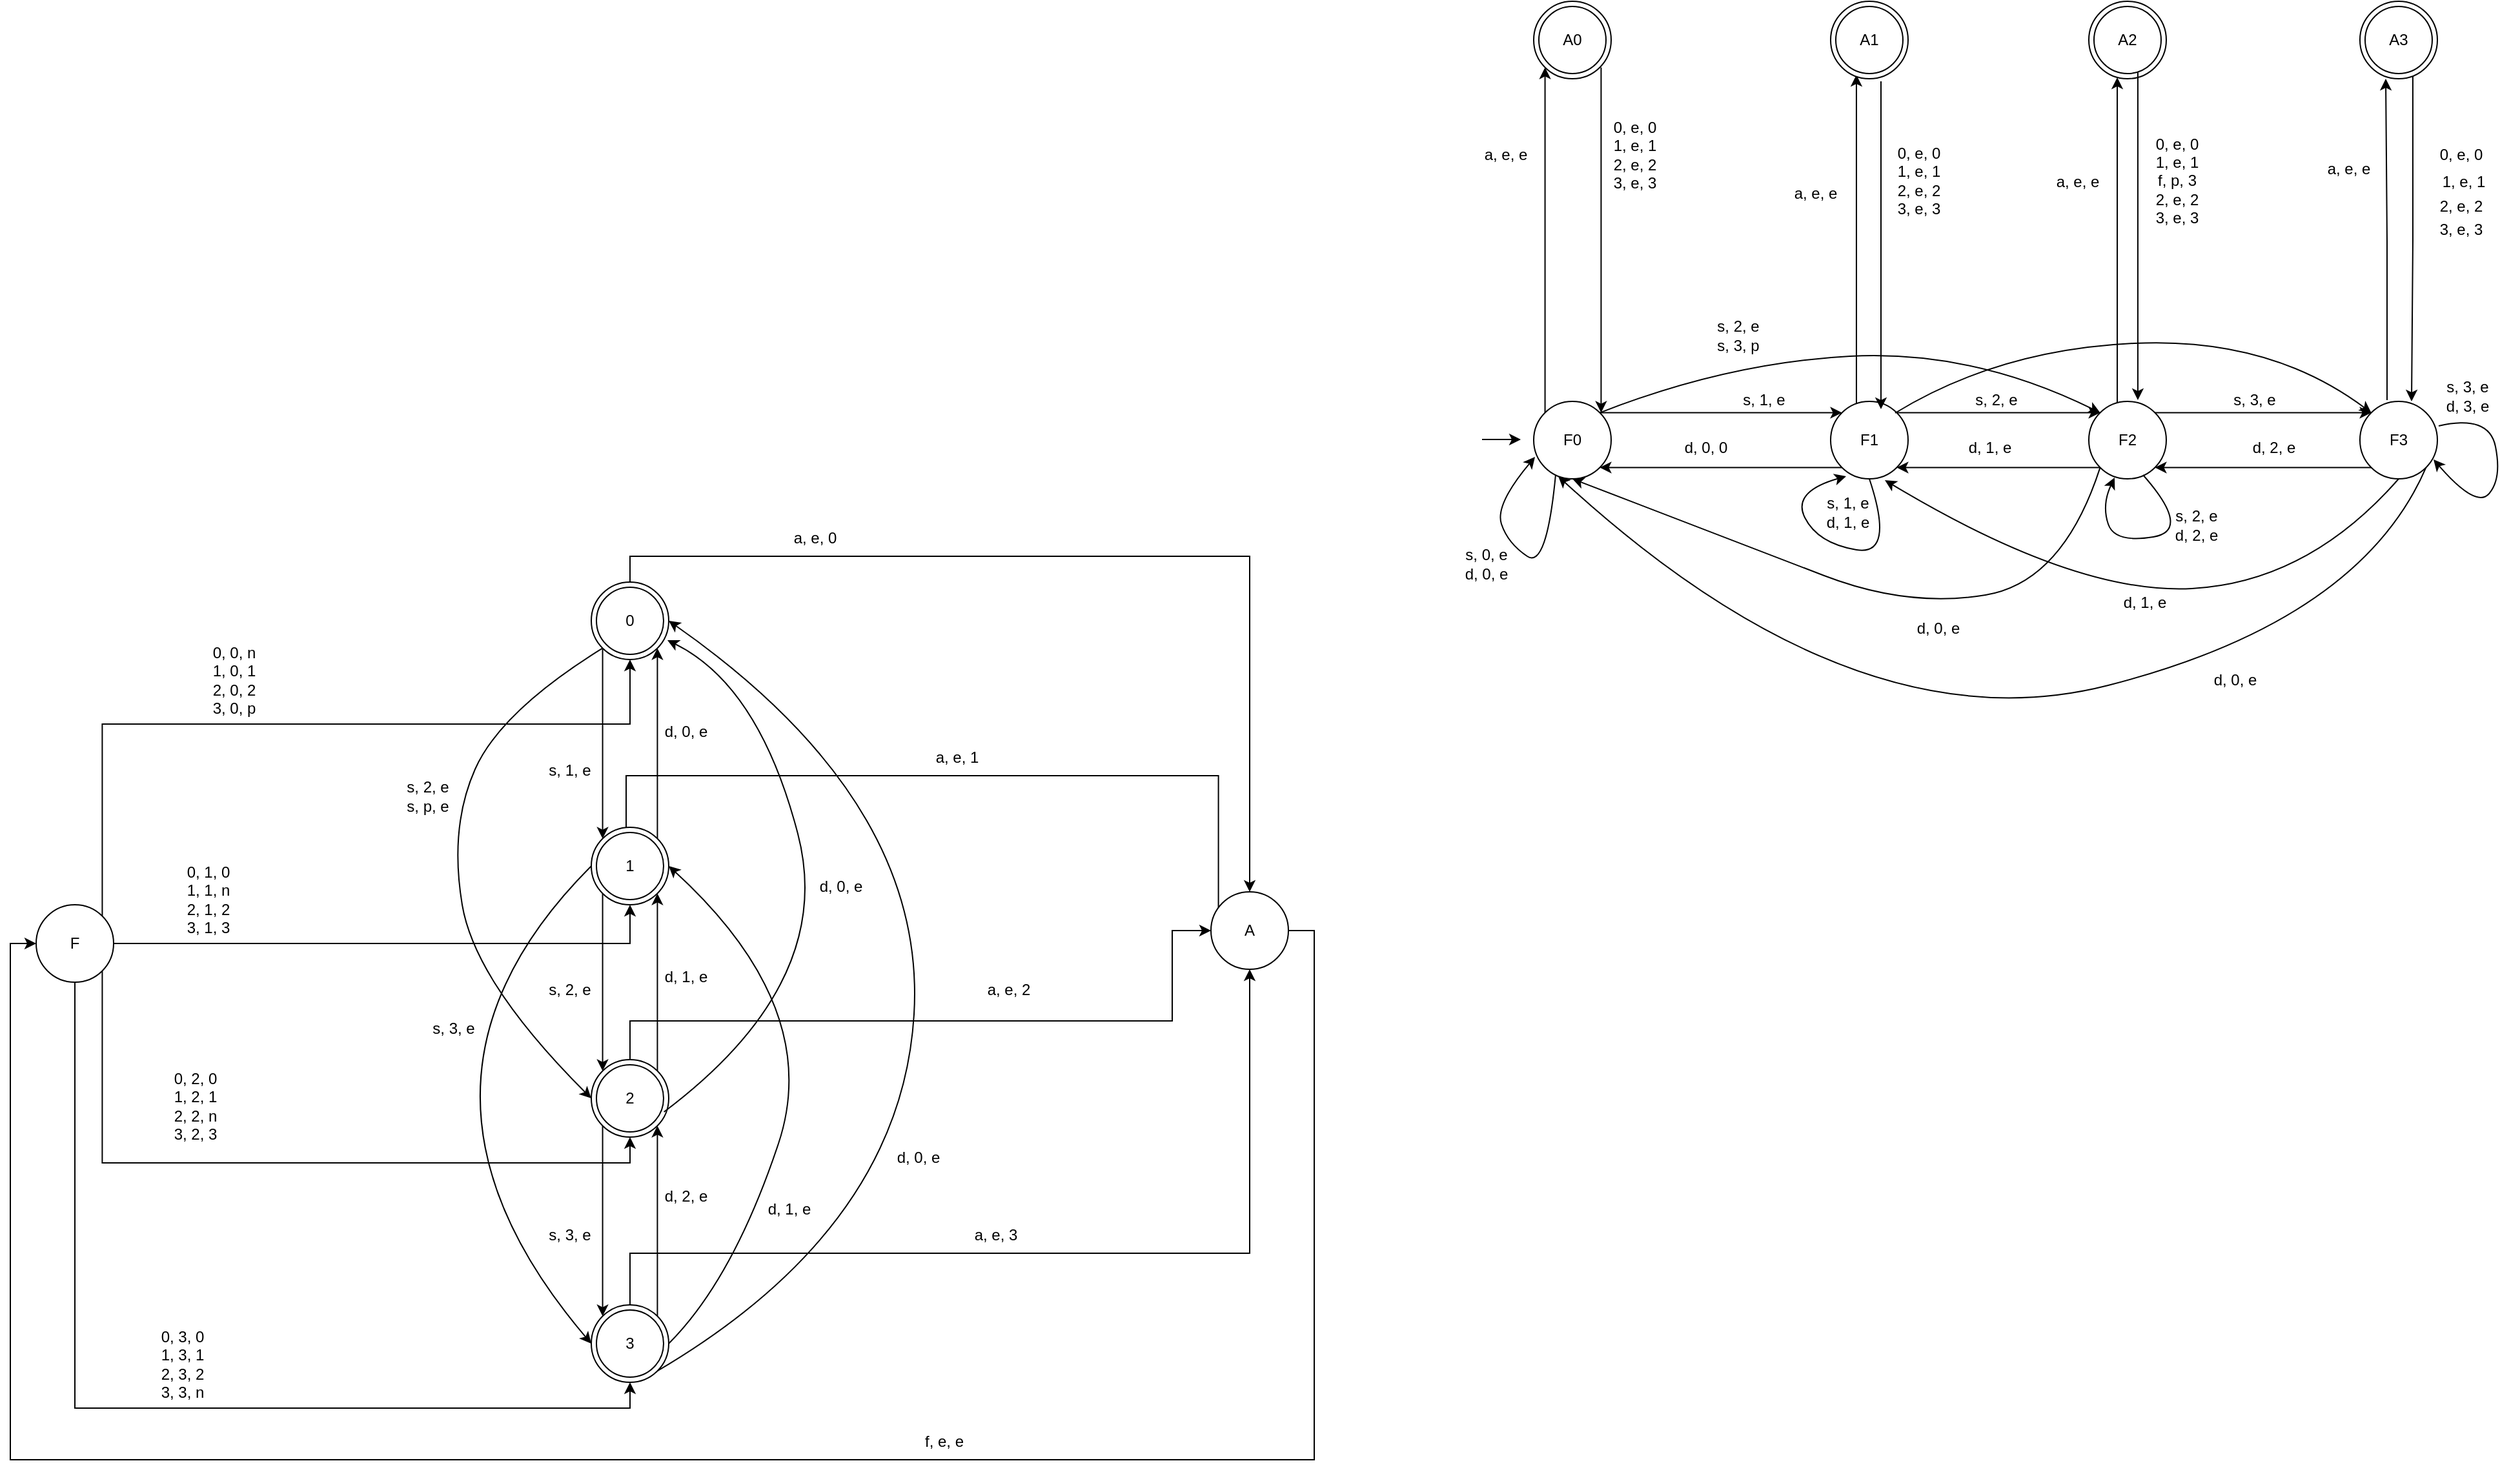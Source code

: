 <mxfile version="26.2.14">
  <diagram name="Página-1" id="vQgWZf7FvtR_4U-VKZTJ">
    <mxGraphModel dx="3319" dy="794" grid="1" gridSize="10" guides="1" tooltips="1" connect="1" arrows="1" fold="1" page="1" pageScale="1" pageWidth="827" pageHeight="1169" math="0" shadow="0">
      <root>
        <mxCell id="0" />
        <mxCell id="1" parent="0" />
        <mxCell id="oZB_IGU-Cqb-h6OOu6P0-3" value="" style="endArrow=classic;html=1;rounded=0;" parent="1" edge="1">
          <mxGeometry width="50" height="50" relative="1" as="geometry">
            <mxPoint x="20" y="399.5" as="sourcePoint" />
            <mxPoint x="50" y="399.5" as="targetPoint" />
          </mxGeometry>
        </mxCell>
        <mxCell id="oZB_IGU-Cqb-h6OOu6P0-27" style="edgeStyle=orthogonalEdgeStyle;rounded=0;orthogonalLoop=1;jettySize=auto;html=1;fontFamily=Helvetica;fontSize=12;fontColor=default;exitX=0;exitY=0;exitDx=0;exitDy=0;entryX=0;entryY=1;entryDx=0;entryDy=0;" parent="1" source="oZB_IGU-Cqb-h6OOu6P0-13" target="oZB_IGU-Cqb-h6OOu6P0-19" edge="1">
          <mxGeometry relative="1" as="geometry">
            <mxPoint x="40" y="300" as="sourcePoint" />
          </mxGeometry>
        </mxCell>
        <mxCell id="oZB_IGU-Cqb-h6OOu6P0-39" style="edgeStyle=orthogonalEdgeStyle;rounded=0;orthogonalLoop=1;jettySize=auto;html=1;fontFamily=Helvetica;fontSize=12;fontColor=default;exitX=1;exitY=0;exitDx=0;exitDy=0;entryX=0;entryY=0;entryDx=0;entryDy=0;" parent="1" source="oZB_IGU-Cqb-h6OOu6P0-13" target="oZB_IGU-Cqb-h6OOu6P0-14" edge="1">
          <mxGeometry relative="1" as="geometry">
            <mxPoint x="290" y="380" as="targetPoint" />
          </mxGeometry>
        </mxCell>
        <mxCell id="oZB_IGU-Cqb-h6OOu6P0-13" value="F0" style="ellipse;whiteSpace=wrap;html=1;aspect=fixed;" parent="1" vertex="1">
          <mxGeometry x="60" y="370" width="60" height="60" as="geometry" />
        </mxCell>
        <mxCell id="oZB_IGU-Cqb-h6OOu6P0-28" style="edgeStyle=orthogonalEdgeStyle;rounded=0;orthogonalLoop=1;jettySize=auto;html=1;fontFamily=Helvetica;fontSize=12;fontColor=default;exitX=0.333;exitY=0.083;exitDx=0;exitDy=0;entryX=0.333;entryY=0.95;entryDx=0;entryDy=0;exitPerimeter=0;entryPerimeter=0;" parent="1" source="oZB_IGU-Cqb-h6OOu6P0-14" target="oZB_IGU-Cqb-h6OOu6P0-23" edge="1">
          <mxGeometry relative="1" as="geometry" />
        </mxCell>
        <mxCell id="oZB_IGU-Cqb-h6OOu6P0-48" style="edgeStyle=orthogonalEdgeStyle;rounded=0;orthogonalLoop=1;jettySize=auto;html=1;entryX=1;entryY=1;entryDx=0;entryDy=0;fontFamily=Helvetica;fontSize=12;fontColor=default;exitX=0;exitY=1;exitDx=0;exitDy=0;" parent="1" source="oZB_IGU-Cqb-h6OOu6P0-14" target="oZB_IGU-Cqb-h6OOu6P0-13" edge="1">
          <mxGeometry relative="1" as="geometry" />
        </mxCell>
        <mxCell id="oZB_IGU-Cqb-h6OOu6P0-49" style="edgeStyle=orthogonalEdgeStyle;rounded=0;orthogonalLoop=1;jettySize=auto;html=1;entryX=0;entryY=0;entryDx=0;entryDy=0;fontFamily=Helvetica;fontSize=12;fontColor=default;exitX=1;exitY=0;exitDx=0;exitDy=0;" parent="1" source="oZB_IGU-Cqb-h6OOu6P0-14" target="oZB_IGU-Cqb-h6OOu6P0-16" edge="1">
          <mxGeometry relative="1" as="geometry" />
        </mxCell>
        <mxCell id="oZB_IGU-Cqb-h6OOu6P0-14" value="&lt;span style=&quot;background-color: transparent; color: light-dark(rgb(0, 0, 0), rgb(255, 255, 255));&quot;&gt;F1&lt;/span&gt;" style="ellipse;whiteSpace=wrap;html=1;aspect=fixed;" parent="1" vertex="1">
          <mxGeometry x="290" y="370" width="60" height="60" as="geometry" />
        </mxCell>
        <mxCell id="oZB_IGU-Cqb-h6OOu6P0-29" style="edgeStyle=orthogonalEdgeStyle;rounded=0;orthogonalLoop=1;jettySize=auto;html=1;fontFamily=Helvetica;fontSize=12;fontColor=default;exitX=0.367;exitY=0.05;exitDx=0;exitDy=0;entryX=0.367;entryY=0.983;entryDx=0;entryDy=0;exitPerimeter=0;entryPerimeter=0;" parent="1" source="oZB_IGU-Cqb-h6OOu6P0-16" target="oZB_IGU-Cqb-h6OOu6P0-24" edge="1">
          <mxGeometry relative="1" as="geometry" />
        </mxCell>
        <mxCell id="oZB_IGU-Cqb-h6OOu6P0-50" style="edgeStyle=orthogonalEdgeStyle;rounded=0;orthogonalLoop=1;jettySize=auto;html=1;entryX=1;entryY=1;entryDx=0;entryDy=0;fontFamily=Helvetica;fontSize=12;fontColor=default;exitX=0;exitY=1;exitDx=0;exitDy=0;" parent="1" source="oZB_IGU-Cqb-h6OOu6P0-16" target="oZB_IGU-Cqb-h6OOu6P0-14" edge="1">
          <mxGeometry relative="1" as="geometry" />
        </mxCell>
        <mxCell id="oZB_IGU-Cqb-h6OOu6P0-51" style="edgeStyle=orthogonalEdgeStyle;rounded=0;orthogonalLoop=1;jettySize=auto;html=1;entryX=0;entryY=0;entryDx=0;entryDy=0;fontFamily=Helvetica;fontSize=12;fontColor=default;exitX=1;exitY=0;exitDx=0;exitDy=0;" parent="1" source="oZB_IGU-Cqb-h6OOu6P0-16" target="oZB_IGU-Cqb-h6OOu6P0-17" edge="1">
          <mxGeometry relative="1" as="geometry" />
        </mxCell>
        <mxCell id="oZB_IGU-Cqb-h6OOu6P0-16" value="F2" style="ellipse;whiteSpace=wrap;html=1;aspect=fixed;" parent="1" vertex="1">
          <mxGeometry x="490" y="370" width="60" height="60" as="geometry" />
        </mxCell>
        <mxCell id="oZB_IGU-Cqb-h6OOu6P0-30" style="edgeStyle=orthogonalEdgeStyle;rounded=0;orthogonalLoop=1;jettySize=auto;html=1;fontFamily=Helvetica;fontSize=12;fontColor=default;exitX=0.35;exitY=-0.017;exitDx=0;exitDy=0;exitPerimeter=0;" parent="1" source="oZB_IGU-Cqb-h6OOu6P0-17" edge="1">
          <mxGeometry relative="1" as="geometry">
            <mxPoint x="720" y="120" as="targetPoint" />
          </mxGeometry>
        </mxCell>
        <mxCell id="oZB_IGU-Cqb-h6OOu6P0-52" style="edgeStyle=orthogonalEdgeStyle;rounded=0;orthogonalLoop=1;jettySize=auto;html=1;entryX=1;entryY=1;entryDx=0;entryDy=0;fontFamily=Helvetica;fontSize=12;fontColor=default;exitX=0;exitY=1;exitDx=0;exitDy=0;" parent="1" source="oZB_IGU-Cqb-h6OOu6P0-17" target="oZB_IGU-Cqb-h6OOu6P0-16" edge="1">
          <mxGeometry relative="1" as="geometry" />
        </mxCell>
        <mxCell id="oZB_IGU-Cqb-h6OOu6P0-17" value="F3" style="ellipse;whiteSpace=wrap;html=1;aspect=fixed;" parent="1" vertex="1">
          <mxGeometry x="700" y="370" width="60" height="60" as="geometry" />
        </mxCell>
        <mxCell id="oZB_IGU-Cqb-h6OOu6P0-35" style="edgeStyle=orthogonalEdgeStyle;rounded=0;orthogonalLoop=1;jettySize=auto;html=1;entryX=1;entryY=0;entryDx=0;entryDy=0;fontFamily=Helvetica;fontSize=12;fontColor=default;exitX=1;exitY=1;exitDx=0;exitDy=0;" parent="1" edge="1">
          <mxGeometry relative="1" as="geometry">
            <mxPoint x="112.213" y="111.213" as="sourcePoint" />
            <mxPoint x="112.213" y="378.787" as="targetPoint" />
          </mxGeometry>
        </mxCell>
        <mxCell id="oZB_IGU-Cqb-h6OOu6P0-19" value="A0" style="ellipse;shape=doubleEllipse;whiteSpace=wrap;html=1;aspect=fixed;strokeColor=default;align=center;verticalAlign=middle;fontFamily=Helvetica;fontSize=12;fontColor=default;fillColor=default;" parent="1" vertex="1">
          <mxGeometry x="60" y="60" width="60" height="60" as="geometry" />
        </mxCell>
        <mxCell id="oZB_IGU-Cqb-h6OOu6P0-43" style="edgeStyle=orthogonalEdgeStyle;rounded=0;orthogonalLoop=1;jettySize=auto;html=1;entryX=0.65;entryY=0.1;entryDx=0;entryDy=0;fontFamily=Helvetica;fontSize=12;fontColor=default;exitX=0.65;exitY=1.033;exitDx=0;exitDy=0;exitPerimeter=0;entryPerimeter=0;" parent="1" source="oZB_IGU-Cqb-h6OOu6P0-23" target="oZB_IGU-Cqb-h6OOu6P0-14" edge="1">
          <mxGeometry relative="1" as="geometry" />
        </mxCell>
        <mxCell id="oZB_IGU-Cqb-h6OOu6P0-23" value="A1" style="ellipse;shape=doubleEllipse;whiteSpace=wrap;html=1;aspect=fixed;strokeColor=default;align=center;verticalAlign=middle;fontFamily=Helvetica;fontSize=12;fontColor=default;fillColor=default;" parent="1" vertex="1">
          <mxGeometry x="290" y="60" width="60" height="60" as="geometry" />
        </mxCell>
        <mxCell id="oZB_IGU-Cqb-h6OOu6P0-24" value="A2" style="ellipse;shape=doubleEllipse;whiteSpace=wrap;html=1;aspect=fixed;strokeColor=default;align=center;verticalAlign=middle;fontFamily=Helvetica;fontSize=12;fontColor=default;fillColor=default;" parent="1" vertex="1">
          <mxGeometry x="490" y="60" width="60" height="60" as="geometry" />
        </mxCell>
        <mxCell id="oZB_IGU-Cqb-h6OOu6P0-45" style="edgeStyle=orthogonalEdgeStyle;rounded=0;orthogonalLoop=1;jettySize=auto;html=1;fontFamily=Helvetica;fontSize=12;fontColor=default;exitX=0.683;exitY=0.967;exitDx=0;exitDy=0;exitPerimeter=0;" parent="1" source="oZB_IGU-Cqb-h6OOu6P0-25" edge="1">
          <mxGeometry relative="1" as="geometry">
            <mxPoint x="740" y="370" as="targetPoint" />
          </mxGeometry>
        </mxCell>
        <mxCell id="oZB_IGU-Cqb-h6OOu6P0-25" value="A3" style="ellipse;shape=doubleEllipse;whiteSpace=wrap;html=1;aspect=fixed;strokeColor=default;align=center;verticalAlign=middle;fontFamily=Helvetica;fontSize=12;fontColor=default;fillColor=default;" parent="1" vertex="1">
          <mxGeometry x="700" y="60" width="60" height="60" as="geometry" />
        </mxCell>
        <mxCell id="oZB_IGU-Cqb-h6OOu6P0-41" value="a, e, e" style="edgeLabel;html=1;align=center;verticalAlign=middle;resizable=0;points=[];strokeColor=default;fontFamily=Helvetica;fontSize=12;fontColor=default;fillColor=default;" parent="1" vertex="1" connectable="0">
          <mxGeometry x="200" y="210" as="geometry">
            <mxPoint x="78" y="-1" as="offset" />
          </mxGeometry>
        </mxCell>
        <mxCell id="oZB_IGU-Cqb-h6OOu6P0-44" style="edgeStyle=orthogonalEdgeStyle;rounded=0;orthogonalLoop=1;jettySize=auto;html=1;entryX=0.633;entryY=-0.017;entryDx=0;entryDy=0;fontFamily=Helvetica;fontSize=12;fontColor=default;exitX=0.633;exitY=0.917;exitDx=0;exitDy=0;exitPerimeter=0;entryPerimeter=0;" parent="1" source="oZB_IGU-Cqb-h6OOu6P0-24" target="oZB_IGU-Cqb-h6OOu6P0-16" edge="1">
          <mxGeometry relative="1" as="geometry" />
        </mxCell>
        <mxCell id="oZB_IGU-Cqb-h6OOu6P0-60" value="d, 2, e" style="edgeLabel;html=1;align=center;verticalAlign=middle;resizable=0;points=[];strokeColor=default;fontFamily=Helvetica;fontSize=12;fontColor=default;fillColor=default;" parent="1" vertex="1" connectable="0">
          <mxGeometry x="650.003" y="390.003" as="geometry">
            <mxPoint x="-17" y="16" as="offset" />
          </mxGeometry>
        </mxCell>
        <mxCell id="oZB_IGU-Cqb-h6OOu6P0-61" value="&lt;div&gt;d, 1, e&lt;/div&gt;" style="edgeLabel;html=1;align=center;verticalAlign=middle;resizable=0;points=[];strokeColor=default;fontFamily=Helvetica;fontSize=12;fontColor=default;fillColor=default;" parent="1" vertex="1" connectable="0">
          <mxGeometry x="430.003" y="390.003" as="geometry">
            <mxPoint x="-17" y="16" as="offset" />
          </mxGeometry>
        </mxCell>
        <mxCell id="oZB_IGU-Cqb-h6OOu6P0-62" value="d, 0, 0" style="edgeLabel;html=1;align=center;verticalAlign=middle;resizable=0;points=[];strokeColor=default;fontFamily=Helvetica;fontSize=12;fontColor=default;fillColor=default;" parent="1" vertex="1" connectable="0">
          <mxGeometry x="210.003" y="390.003" as="geometry">
            <mxPoint x="-17" y="16" as="offset" />
          </mxGeometry>
        </mxCell>
        <mxCell id="oZB_IGU-Cqb-h6OOu6P0-70" value="" style="edgeLabel;html=1;align=center;verticalAlign=middle;resizable=0;points=[];strokeColor=default;fontFamily=Helvetica;fontSize=12;fontColor=default;fillColor=default;" parent="1" vertex="1" connectable="0">
          <mxGeometry x="100.003" y="470.003" as="geometry">
            <mxPoint x="-17" y="16" as="offset" />
          </mxGeometry>
        </mxCell>
        <mxCell id="oZB_IGU-Cqb-h6OOu6P0-76" value="&lt;div&gt;a, e, e &lt;br&gt;&lt;/div&gt;" style="edgeLabel;html=1;align=center;verticalAlign=middle;resizable=0;points=[];strokeColor=default;fontFamily=Helvetica;fontSize=12;fontColor=default;fillColor=default;" parent="1" vertex="1" connectable="0">
          <mxGeometry x="70" y="210" as="geometry">
            <mxPoint x="411" y="-10" as="offset" />
          </mxGeometry>
        </mxCell>
        <mxCell id="oZB_IGU-Cqb-h6OOu6P0-81" value="a, e, e" style="edgeLabel;html=1;align=center;verticalAlign=middle;resizable=0;points=[];strokeColor=default;fontFamily=Helvetica;fontSize=12;fontColor=default;fillColor=default;" parent="1" vertex="1" connectable="0">
          <mxGeometry x="280" y="200" as="geometry">
            <mxPoint x="411" y="-10" as="offset" />
          </mxGeometry>
        </mxCell>
        <mxCell id="oZB_IGU-Cqb-h6OOu6P0-83" value="2, e, 2" style="edgeLabel;html=1;align=center;verticalAlign=middle;resizable=0;points=[];strokeColor=default;fontFamily=Helvetica;fontSize=12;fontColor=default;fillColor=default;" parent="1" vertex="1" connectable="0">
          <mxGeometry x="700" y="220" as="geometry">
            <mxPoint x="78" y="-1" as="offset" />
          </mxGeometry>
        </mxCell>
        <mxCell id="oZB_IGU-Cqb-h6OOu6P0-85" value="0, e, 0" style="edgeLabel;html=1;align=center;verticalAlign=middle;resizable=0;points=[];strokeColor=default;fontFamily=Helvetica;fontSize=12;fontColor=default;fillColor=default;" parent="1" vertex="1" connectable="0">
          <mxGeometry x="700" y="180" as="geometry">
            <mxPoint x="78" y="-1" as="offset" />
          </mxGeometry>
        </mxCell>
        <mxCell id="oZB_IGU-Cqb-h6OOu6P0-86" value="1, e, 1" style="edgeLabel;html=1;align=center;verticalAlign=middle;resizable=0;points=[];strokeColor=default;fontFamily=Helvetica;fontSize=12;fontColor=default;fillColor=default;" parent="1" vertex="1" connectable="0">
          <mxGeometry x="780.003" y="200.003" as="geometry" />
        </mxCell>
        <mxCell id="oZB_IGU-Cqb-h6OOu6P0-88" value="&lt;div&gt;&lt;span style=&quot;background-color: light-dark(#ffffff, var(--ge-dark-color, #121212)); color: light-dark(rgb(0, 0, 0), rgb(255, 255, 255));&quot;&gt;a, e, e&lt;/span&gt;&lt;/div&gt;" style="edgeLabel;html=1;align=center;verticalAlign=middle;resizable=0;points=[];strokeColor=default;fontFamily=Helvetica;fontSize=12;fontColor=default;fillColor=default;" parent="1" vertex="1" connectable="0">
          <mxGeometry x="-40" y="180" as="geometry">
            <mxPoint x="78" y="-1" as="offset" />
          </mxGeometry>
        </mxCell>
        <mxCell id="4d4E-q47aO6roQu-muDB-66" value="&lt;div&gt;0, e, 0&lt;/div&gt;&lt;div&gt;1, e, 1&lt;/div&gt;&lt;div&gt;2, e, 2&lt;/div&gt;&lt;div&gt;3, e, 3&lt;/div&gt;" style="edgeLabel;html=1;align=center;verticalAlign=middle;resizable=0;points=[];strokeColor=default;fontFamily=Helvetica;fontSize=12;fontColor=default;fillColor=default;" parent="1" vertex="1" connectable="0">
          <mxGeometry x="60" y="180" as="geometry">
            <mxPoint x="78" y="-1" as="offset" />
          </mxGeometry>
        </mxCell>
        <mxCell id="4d4E-q47aO6roQu-muDB-69" value="3, e, 3" style="edgeLabel;html=1;align=center;verticalAlign=middle;resizable=0;points=[];strokeColor=default;fontFamily=Helvetica;fontSize=12;fontColor=default;fillColor=default;" parent="1" vertex="1" connectable="0">
          <mxGeometry x="700" y="238" as="geometry">
            <mxPoint x="78" y="-1" as="offset" />
          </mxGeometry>
        </mxCell>
        <mxCell id="4d4E-q47aO6roQu-muDB-70" value="" style="curved=1;endArrow=classic;html=1;rounded=0;exitX=0.283;exitY=0.95;exitDx=0;exitDy=0;entryX=0.017;entryY=0.717;entryDx=0;entryDy=0;entryPerimeter=0;exitPerimeter=0;" parent="1" source="oZB_IGU-Cqb-h6OOu6P0-13" target="oZB_IGU-Cqb-h6OOu6P0-13" edge="1">
          <mxGeometry width="50" height="50" relative="1" as="geometry">
            <mxPoint x="410" y="350" as="sourcePoint" />
            <mxPoint x="460" y="300" as="targetPoint" />
            <Array as="points">
              <mxPoint x="70" y="500" />
              <mxPoint x="40" y="480" />
              <mxPoint x="30" y="450" />
            </Array>
          </mxGeometry>
        </mxCell>
        <mxCell id="4d4E-q47aO6roQu-muDB-71" value="s, 0, e&lt;div&gt;d, 0, e&lt;/div&gt;" style="edgeLabel;html=1;align=center;verticalAlign=middle;resizable=0;points=[];strokeColor=default;fontFamily=Helvetica;fontSize=12;fontColor=default;fillColor=default;" parent="1" vertex="1" connectable="0">
          <mxGeometry x="40.003" y="480.003" as="geometry">
            <mxPoint x="-17" y="16" as="offset" />
          </mxGeometry>
        </mxCell>
        <mxCell id="4d4E-q47aO6roQu-muDB-72" value="" style="curved=1;endArrow=classic;html=1;rounded=0;exitX=0.5;exitY=1;exitDx=0;exitDy=0;entryX=0.2;entryY=0.967;entryDx=0;entryDy=0;entryPerimeter=0;" parent="1" source="oZB_IGU-Cqb-h6OOu6P0-14" target="oZB_IGU-Cqb-h6OOu6P0-14" edge="1">
          <mxGeometry width="50" height="50" relative="1" as="geometry">
            <mxPoint x="100" y="440" as="sourcePoint" />
            <mxPoint x="79" y="431" as="targetPoint" />
            <Array as="points">
              <mxPoint x="340" y="490" />
              <mxPoint x="280" y="480" />
              <mxPoint x="260" y="440" />
            </Array>
          </mxGeometry>
        </mxCell>
        <mxCell id="4d4E-q47aO6roQu-muDB-73" value="s, 1, e&lt;div&gt;d, 1, e&lt;/div&gt;" style="edgeLabel;html=1;align=center;verticalAlign=middle;resizable=0;points=[];strokeColor=default;fontFamily=Helvetica;fontSize=12;fontColor=default;fillColor=default;" parent="1" vertex="1" connectable="0">
          <mxGeometry x="320.003" y="440.003" as="geometry">
            <mxPoint x="-17" y="16" as="offset" />
          </mxGeometry>
        </mxCell>
        <mxCell id="emQP4Xj_KMdQj59EWHP0-38" value="" style="edgeLabel;html=1;align=center;verticalAlign=middle;resizable=0;points=[];strokeColor=default;fontFamily=Helvetica;fontSize=12;fontColor=default;fillColor=default;" parent="1" vertex="1" connectable="0">
          <mxGeometry x="-659.997" y="1050.003" as="geometry">
            <mxPoint x="-17" y="16" as="offset" />
          </mxGeometry>
        </mxCell>
        <mxCell id="emQP4Xj_KMdQj59EWHP0-41" value="" style="edgeLabel;html=1;align=center;verticalAlign=middle;resizable=0;points=[];strokeColor=default;fontFamily=Helvetica;fontSize=12;fontColor=default;fillColor=default;" parent="1" vertex="1" connectable="0">
          <mxGeometry x="-705" y="810" as="geometry">
            <mxPoint x="411" y="-10" as="offset" />
          </mxGeometry>
        </mxCell>
        <mxCell id="emQP4Xj_KMdQj59EWHP0-97" style="edgeStyle=orthogonalEdgeStyle;rounded=0;orthogonalLoop=1;jettySize=auto;html=1;exitX=0;exitY=1;exitDx=0;exitDy=0;entryX=0;entryY=0;entryDx=0;entryDy=0;" parent="1" source="emQP4Xj_KMdQj59EWHP0-57" target="emQP4Xj_KMdQj59EWHP0-58" edge="1">
          <mxGeometry relative="1" as="geometry" />
        </mxCell>
        <mxCell id="emQP4Xj_KMdQj59EWHP0-57" value="0" style="ellipse;shape=doubleEllipse;whiteSpace=wrap;html=1;aspect=fixed;strokeColor=default;align=center;verticalAlign=middle;fontFamily=Helvetica;fontSize=12;fontColor=default;fillColor=default;" parent="1" vertex="1">
          <mxGeometry x="-670" y="510" width="60" height="60" as="geometry" />
        </mxCell>
        <mxCell id="emQP4Xj_KMdQj59EWHP0-98" style="edgeStyle=orthogonalEdgeStyle;rounded=0;orthogonalLoop=1;jettySize=auto;html=1;exitX=0;exitY=1;exitDx=0;exitDy=0;entryX=0;entryY=0;entryDx=0;entryDy=0;" parent="1" source="emQP4Xj_KMdQj59EWHP0-58" target="emQP4Xj_KMdQj59EWHP0-59" edge="1">
          <mxGeometry relative="1" as="geometry" />
        </mxCell>
        <mxCell id="emQP4Xj_KMdQj59EWHP0-100" style="edgeStyle=orthogonalEdgeStyle;rounded=0;orthogonalLoop=1;jettySize=auto;html=1;exitX=1;exitY=0;exitDx=0;exitDy=0;entryX=1;entryY=1;entryDx=0;entryDy=0;" parent="1" source="emQP4Xj_KMdQj59EWHP0-58" target="emQP4Xj_KMdQj59EWHP0-57" edge="1">
          <mxGeometry relative="1" as="geometry" />
        </mxCell>
        <mxCell id="emQP4Xj_KMdQj59EWHP0-107" style="edgeStyle=orthogonalEdgeStyle;rounded=0;orthogonalLoop=1;jettySize=auto;html=1;exitX=0.5;exitY=0;exitDx=0;exitDy=0;entryX=0;entryY=0;entryDx=0;entryDy=0;" parent="1" edge="1">
          <mxGeometry relative="1" as="geometry">
            <mxPoint x="-184.213" y="778.787" as="targetPoint" />
            <mxPoint x="-643" y="720" as="sourcePoint" />
            <Array as="points">
              <mxPoint x="-643" y="660" />
              <mxPoint x="-184" y="660" />
            </Array>
          </mxGeometry>
        </mxCell>
        <mxCell id="emQP4Xj_KMdQj59EWHP0-58" value="1" style="ellipse;shape=doubleEllipse;whiteSpace=wrap;html=1;aspect=fixed;strokeColor=default;align=center;verticalAlign=middle;fontFamily=Helvetica;fontSize=12;fontColor=default;fillColor=default;" parent="1" vertex="1">
          <mxGeometry x="-670" y="700" width="60" height="60" as="geometry" />
        </mxCell>
        <mxCell id="emQP4Xj_KMdQj59EWHP0-99" style="edgeStyle=orthogonalEdgeStyle;rounded=0;orthogonalLoop=1;jettySize=auto;html=1;exitX=0;exitY=1;exitDx=0;exitDy=0;entryX=0;entryY=0;entryDx=0;entryDy=0;" parent="1" source="emQP4Xj_KMdQj59EWHP0-59" target="emQP4Xj_KMdQj59EWHP0-60" edge="1">
          <mxGeometry relative="1" as="geometry" />
        </mxCell>
        <mxCell id="emQP4Xj_KMdQj59EWHP0-101" style="edgeStyle=orthogonalEdgeStyle;rounded=0;orthogonalLoop=1;jettySize=auto;html=1;exitX=1;exitY=0;exitDx=0;exitDy=0;entryX=1;entryY=1;entryDx=0;entryDy=0;" parent="1" source="emQP4Xj_KMdQj59EWHP0-59" target="emQP4Xj_KMdQj59EWHP0-58" edge="1">
          <mxGeometry relative="1" as="geometry" />
        </mxCell>
        <mxCell id="emQP4Xj_KMdQj59EWHP0-108" style="edgeStyle=orthogonalEdgeStyle;rounded=0;orthogonalLoop=1;jettySize=auto;html=1;exitX=0.5;exitY=0;exitDx=0;exitDy=0;entryX=0;entryY=0.5;entryDx=0;entryDy=0;" parent="1" source="emQP4Xj_KMdQj59EWHP0-59" target="emQP4Xj_KMdQj59EWHP0-62" edge="1">
          <mxGeometry relative="1" as="geometry">
            <mxPoint x="-210" y="810" as="targetPoint" />
            <Array as="points">
              <mxPoint x="-640" y="850" />
              <mxPoint x="-220" y="850" />
              <mxPoint x="-220" y="780" />
            </Array>
          </mxGeometry>
        </mxCell>
        <mxCell id="emQP4Xj_KMdQj59EWHP0-59" value="2" style="ellipse;shape=doubleEllipse;whiteSpace=wrap;html=1;aspect=fixed;strokeColor=default;align=center;verticalAlign=middle;fontFamily=Helvetica;fontSize=12;fontColor=default;fillColor=default;" parent="1" vertex="1">
          <mxGeometry x="-670" y="880" width="60" height="60" as="geometry" />
        </mxCell>
        <mxCell id="emQP4Xj_KMdQj59EWHP0-102" style="edgeStyle=orthogonalEdgeStyle;rounded=0;orthogonalLoop=1;jettySize=auto;html=1;exitX=1;exitY=0;exitDx=0;exitDy=0;entryX=1;entryY=1;entryDx=0;entryDy=0;" parent="1" source="emQP4Xj_KMdQj59EWHP0-60" target="emQP4Xj_KMdQj59EWHP0-59" edge="1">
          <mxGeometry relative="1" as="geometry" />
        </mxCell>
        <mxCell id="emQP4Xj_KMdQj59EWHP0-109" style="edgeStyle=orthogonalEdgeStyle;rounded=0;orthogonalLoop=1;jettySize=auto;html=1;exitX=0.5;exitY=0;exitDx=0;exitDy=0;entryX=0.5;entryY=1;entryDx=0;entryDy=0;" parent="1" source="emQP4Xj_KMdQj59EWHP0-60" target="emQP4Xj_KMdQj59EWHP0-62" edge="1">
          <mxGeometry relative="1" as="geometry">
            <mxPoint x="-640.333" y="1010" as="targetPoint" />
            <Array as="points">
              <mxPoint x="-640" y="1030" />
              <mxPoint x="-160" y="1030" />
            </Array>
          </mxGeometry>
        </mxCell>
        <mxCell id="emQP4Xj_KMdQj59EWHP0-60" value="3" style="ellipse;shape=doubleEllipse;whiteSpace=wrap;html=1;aspect=fixed;strokeColor=default;align=center;verticalAlign=middle;fontFamily=Helvetica;fontSize=12;fontColor=default;fillColor=default;" parent="1" vertex="1">
          <mxGeometry x="-670" y="1070" width="60" height="60" as="geometry" />
        </mxCell>
        <mxCell id="emQP4Xj_KMdQj59EWHP0-113" style="edgeStyle=orthogonalEdgeStyle;rounded=0;orthogonalLoop=1;jettySize=auto;html=1;exitX=0.5;exitY=1;exitDx=0;exitDy=0;entryX=0.5;entryY=1;entryDx=0;entryDy=0;" parent="1" source="emQP4Xj_KMdQj59EWHP0-64" target="emQP4Xj_KMdQj59EWHP0-60" edge="1">
          <mxGeometry relative="1" as="geometry" />
        </mxCell>
        <mxCell id="emQP4Xj_KMdQj59EWHP0-114" style="edgeStyle=orthogonalEdgeStyle;rounded=0;orthogonalLoop=1;jettySize=auto;html=1;exitX=1;exitY=1;exitDx=0;exitDy=0;entryX=0.5;entryY=1;entryDx=0;entryDy=0;" parent="1" source="emQP4Xj_KMdQj59EWHP0-64" target="emQP4Xj_KMdQj59EWHP0-59" edge="1">
          <mxGeometry relative="1" as="geometry">
            <Array as="points">
              <mxPoint x="-1049" y="960" />
              <mxPoint x="-640" y="960" />
            </Array>
          </mxGeometry>
        </mxCell>
        <mxCell id="emQP4Xj_KMdQj59EWHP0-115" style="edgeStyle=orthogonalEdgeStyle;rounded=0;orthogonalLoop=1;jettySize=auto;html=1;exitX=1;exitY=0.5;exitDx=0;exitDy=0;entryX=0.5;entryY=1;entryDx=0;entryDy=0;" parent="1" source="emQP4Xj_KMdQj59EWHP0-64" target="emQP4Xj_KMdQj59EWHP0-58" edge="1">
          <mxGeometry relative="1" as="geometry" />
        </mxCell>
        <mxCell id="emQP4Xj_KMdQj59EWHP0-116" style="edgeStyle=orthogonalEdgeStyle;rounded=0;orthogonalLoop=1;jettySize=auto;html=1;exitX=1;exitY=0;exitDx=0;exitDy=0;entryX=0.5;entryY=1;entryDx=0;entryDy=0;" parent="1" source="emQP4Xj_KMdQj59EWHP0-64" target="emQP4Xj_KMdQj59EWHP0-57" edge="1">
          <mxGeometry relative="1" as="geometry">
            <Array as="points">
              <mxPoint x="-1049" y="620" />
              <mxPoint x="-640" y="620" />
            </Array>
          </mxGeometry>
        </mxCell>
        <mxCell id="emQP4Xj_KMdQj59EWHP0-64" value="F" style="ellipse;whiteSpace=wrap;html=1;aspect=fixed;" parent="1" vertex="1">
          <mxGeometry x="-1100" y="760" width="60" height="60" as="geometry" />
        </mxCell>
        <mxCell id="emQP4Xj_KMdQj59EWHP0-85" value="" style="curved=1;endArrow=classic;html=1;rounded=0;exitX=0;exitY=1;exitDx=0;exitDy=0;entryX=0;entryY=0.5;entryDx=0;entryDy=0;" parent="1" source="emQP4Xj_KMdQj59EWHP0-57" target="emQP4Xj_KMdQj59EWHP0-59" edge="1">
          <mxGeometry width="50" height="50" relative="1" as="geometry">
            <mxPoint x="-200" y="860" as="sourcePoint" />
            <mxPoint x="-150" y="810" as="targetPoint" />
            <Array as="points">
              <mxPoint x="-740" y="610" />
              <mxPoint x="-780" y="700" />
              <mxPoint x="-760" y="820" />
            </Array>
          </mxGeometry>
        </mxCell>
        <mxCell id="emQP4Xj_KMdQj59EWHP0-86" value="" style="curved=1;endArrow=classic;html=1;rounded=0;exitX=0.939;exitY=0.675;exitDx=0;exitDy=0;entryX=0.983;entryY=0.75;entryDx=0;entryDy=0;exitPerimeter=0;entryPerimeter=0;" parent="1" source="emQP4Xj_KMdQj59EWHP0-59" target="emQP4Xj_KMdQj59EWHP0-57" edge="1">
          <mxGeometry width="50" height="50" relative="1" as="geometry">
            <mxPoint x="-200" y="860" as="sourcePoint" />
            <mxPoint x="-150" y="810" as="targetPoint" />
            <Array as="points">
              <mxPoint x="-480" y="820" />
              <mxPoint x="-540" y="590" />
            </Array>
          </mxGeometry>
        </mxCell>
        <mxCell id="emQP4Xj_KMdQj59EWHP0-89" value="" style="curved=1;endArrow=classic;html=1;rounded=0;exitX=1;exitY=1;exitDx=0;exitDy=0;entryX=1;entryY=0.5;entryDx=0;entryDy=0;" parent="1" source="emQP4Xj_KMdQj59EWHP0-60" target="emQP4Xj_KMdQj59EWHP0-57" edge="1">
          <mxGeometry width="50" height="50" relative="1" as="geometry">
            <mxPoint x="-410" y="860" as="sourcePoint" />
            <mxPoint x="-360" y="810" as="targetPoint" />
            <Array as="points">
              <mxPoint x="-430" y="1010" />
              <mxPoint x="-410" y="680" />
            </Array>
          </mxGeometry>
        </mxCell>
        <mxCell id="emQP4Xj_KMdQj59EWHP0-90" value="" style="curved=1;endArrow=classic;html=1;rounded=0;exitX=0;exitY=0.5;exitDx=0;exitDy=0;entryX=0;entryY=0.5;entryDx=0;entryDy=0;" parent="1" source="emQP4Xj_KMdQj59EWHP0-58" target="emQP4Xj_KMdQj59EWHP0-60" edge="1">
          <mxGeometry width="50" height="50" relative="1" as="geometry">
            <mxPoint x="-410" y="860" as="sourcePoint" />
            <mxPoint x="-360" y="810" as="targetPoint" />
            <Array as="points">
              <mxPoint x="-840" y="900" />
            </Array>
          </mxGeometry>
        </mxCell>
        <mxCell id="emQP4Xj_KMdQj59EWHP0-91" value="" style="curved=1;endArrow=classic;html=1;rounded=0;exitX=1;exitY=0.5;exitDx=0;exitDy=0;entryX=1;entryY=0.5;entryDx=0;entryDy=0;" parent="1" source="emQP4Xj_KMdQj59EWHP0-60" target="emQP4Xj_KMdQj59EWHP0-58" edge="1">
          <mxGeometry width="50" height="50" relative="1" as="geometry">
            <mxPoint x="-410" y="860" as="sourcePoint" />
            <mxPoint x="-360" y="810" as="targetPoint" />
            <Array as="points">
              <mxPoint x="-560" y="1050" />
              <mxPoint x="-490" y="840" />
            </Array>
          </mxGeometry>
        </mxCell>
        <mxCell id="emQP4Xj_KMdQj59EWHP0-106" value="" style="edgeStyle=orthogonalEdgeStyle;rounded=0;orthogonalLoop=1;jettySize=auto;html=1;exitX=0.5;exitY=0;exitDx=0;exitDy=0;entryX=0.5;entryY=0;entryDx=0;entryDy=0;" parent="1" source="emQP4Xj_KMdQj59EWHP0-57" target="emQP4Xj_KMdQj59EWHP0-62" edge="1">
          <mxGeometry relative="1" as="geometry">
            <mxPoint x="-120" y="700" as="targetPoint" />
            <mxPoint x="-640" y="510" as="sourcePoint" />
          </mxGeometry>
        </mxCell>
        <mxCell id="emQP4Xj_KMdQj59EWHP0-111" style="edgeStyle=orthogonalEdgeStyle;rounded=0;orthogonalLoop=1;jettySize=auto;html=1;exitX=1;exitY=0.5;exitDx=0;exitDy=0;entryX=0;entryY=0.5;entryDx=0;entryDy=0;" parent="1" source="emQP4Xj_KMdQj59EWHP0-62" target="emQP4Xj_KMdQj59EWHP0-64" edge="1">
          <mxGeometry relative="1" as="geometry">
            <mxPoint x="-90" y="1140.0" as="targetPoint" />
            <Array as="points">
              <mxPoint x="-110" y="780" />
              <mxPoint x="-110" y="1190" />
              <mxPoint x="-1120" y="1190" />
              <mxPoint x="-1120" y="790" />
            </Array>
          </mxGeometry>
        </mxCell>
        <mxCell id="emQP4Xj_KMdQj59EWHP0-62" value="A" style="ellipse;whiteSpace=wrap;html=1;aspect=fixed;" parent="1" vertex="1">
          <mxGeometry x="-190" y="750" width="60" height="60" as="geometry" />
        </mxCell>
        <mxCell id="emQP4Xj_KMdQj59EWHP0-117" value="a, e, 0" style="edgeLabel;html=1;align=center;verticalAlign=middle;resizable=0;points=[];strokeColor=default;fontFamily=Helvetica;fontSize=12;fontColor=default;fillColor=default;" parent="1" vertex="1" connectable="0">
          <mxGeometry x="-479.997" y="460.003" as="geometry">
            <mxPoint x="-17" y="16" as="offset" />
          </mxGeometry>
        </mxCell>
        <mxCell id="emQP4Xj_KMdQj59EWHP0-118" value="a, e, 1" style="edgeLabel;html=1;align=center;verticalAlign=middle;resizable=0;points=[];strokeColor=default;fontFamily=Helvetica;fontSize=12;fontColor=default;fillColor=default;" parent="1" vertex="1" connectable="0">
          <mxGeometry x="-369.997" y="630.003" as="geometry">
            <mxPoint x="-17" y="16" as="offset" />
          </mxGeometry>
        </mxCell>
        <mxCell id="emQP4Xj_KMdQj59EWHP0-119" value="&lt;div&gt;a, e, 2&lt;/div&gt;" style="edgeLabel;html=1;align=center;verticalAlign=middle;resizable=0;points=[];strokeColor=default;fontFamily=Helvetica;fontSize=12;fontColor=default;fillColor=default;" parent="1" vertex="1" connectable="0">
          <mxGeometry x="-329.997" y="810.003" as="geometry">
            <mxPoint x="-17" y="16" as="offset" />
          </mxGeometry>
        </mxCell>
        <mxCell id="emQP4Xj_KMdQj59EWHP0-120" value="a, e, 3" style="edgeLabel;html=1;align=center;verticalAlign=middle;resizable=0;points=[];strokeColor=default;fontFamily=Helvetica;fontSize=12;fontColor=default;fillColor=default;" parent="1" vertex="1" connectable="0">
          <mxGeometry x="-339.997" y="1000.003" as="geometry">
            <mxPoint x="-17" y="16" as="offset" />
          </mxGeometry>
        </mxCell>
        <mxCell id="emQP4Xj_KMdQj59EWHP0-121" value="f, e, e" style="edgeLabel;html=1;align=center;verticalAlign=middle;resizable=0;points=[];strokeColor=default;fontFamily=Helvetica;fontSize=12;fontColor=default;fillColor=default;" parent="1" vertex="1" connectable="0">
          <mxGeometry x="-379.997" y="1160.003" as="geometry">
            <mxPoint x="-17" y="16" as="offset" />
          </mxGeometry>
        </mxCell>
        <mxCell id="emQP4Xj_KMdQj59EWHP0-122" value="" style="edgeLabel;html=1;align=center;verticalAlign=middle;resizable=0;points=[];strokeColor=default;fontFamily=Helvetica;fontSize=12;fontColor=default;fillColor=default;" parent="1" vertex="1" connectable="0">
          <mxGeometry x="-969.997" y="585.003" as="geometry">
            <mxPoint x="-17" y="16" as="offset" />
          </mxGeometry>
        </mxCell>
        <mxCell id="emQP4Xj_KMdQj59EWHP0-123" value="&lt;div&gt;0, 0, n&lt;/div&gt;&lt;div&gt;1, 0, 1&lt;/div&gt;&lt;div&gt;2, 0, 2&lt;/div&gt;&lt;div&gt;3, 0, p&lt;/div&gt;" style="edgeLabel;html=1;align=center;verticalAlign=middle;resizable=0;points=[];strokeColor=default;fontFamily=Helvetica;fontSize=12;fontColor=default;fillColor=default;" parent="1" vertex="1" connectable="0">
          <mxGeometry x="-929.997" y="570.003" as="geometry">
            <mxPoint x="-17" y="16" as="offset" />
          </mxGeometry>
        </mxCell>
        <mxCell id="emQP4Xj_KMdQj59EWHP0-124" value="&lt;div&gt;0, 1, 0&lt;/div&gt;&lt;div&gt;1, 1, n&lt;/div&gt;&lt;div&gt;2, 1, 2&lt;/div&gt;&lt;div&gt;3, 1, 3&lt;/div&gt;" style="edgeLabel;html=1;align=center;verticalAlign=middle;resizable=0;points=[];strokeColor=default;fontFamily=Helvetica;fontSize=12;fontColor=default;fillColor=default;" parent="1" vertex="1" connectable="0">
          <mxGeometry x="-949.997" y="740.003" as="geometry">
            <mxPoint x="-17" y="16" as="offset" />
          </mxGeometry>
        </mxCell>
        <mxCell id="emQP4Xj_KMdQj59EWHP0-125" value="&lt;div&gt;0, 2, 0&lt;/div&gt;&lt;div&gt;1, 2, 1&lt;/div&gt;&lt;div&gt;2, 2, n&lt;/div&gt;&lt;div&gt;3, 2, 3&lt;/div&gt;" style="edgeLabel;html=1;align=center;verticalAlign=middle;resizable=0;points=[];strokeColor=default;fontFamily=Helvetica;fontSize=12;fontColor=default;fillColor=default;" parent="1" vertex="1" connectable="0">
          <mxGeometry x="-959.997" y="900.003" as="geometry">
            <mxPoint x="-17" y="16" as="offset" />
          </mxGeometry>
        </mxCell>
        <mxCell id="emQP4Xj_KMdQj59EWHP0-126" value="&lt;div&gt;0, 3, 0&lt;/div&gt;&lt;div&gt;1, 3, 1&lt;/div&gt;&lt;div&gt;2, 3, 2&lt;/div&gt;&lt;div&gt;3, 3, n&lt;/div&gt;" style="edgeLabel;html=1;align=center;verticalAlign=middle;resizable=0;points=[];strokeColor=default;fontFamily=Helvetica;fontSize=12;fontColor=default;fillColor=default;" parent="1" vertex="1" connectable="0">
          <mxGeometry x="-969.997" y="1100.003" as="geometry">
            <mxPoint x="-17" y="16" as="offset" />
          </mxGeometry>
        </mxCell>
        <mxCell id="emQP4Xj_KMdQj59EWHP0-127" value="s, 1, e" style="edgeLabel;html=1;align=center;verticalAlign=middle;resizable=0;points=[];strokeColor=default;fontFamily=Helvetica;fontSize=12;fontColor=default;fillColor=default;" parent="1" vertex="1" connectable="0">
          <mxGeometry x="-669.997" y="640.003" as="geometry">
            <mxPoint x="-17" y="16" as="offset" />
          </mxGeometry>
        </mxCell>
        <mxCell id="emQP4Xj_KMdQj59EWHP0-128" value="s, 2, e" style="edgeLabel;html=1;align=center;verticalAlign=middle;resizable=0;points=[];strokeColor=default;fontFamily=Helvetica;fontSize=12;fontColor=default;fillColor=default;" parent="1" vertex="1" connectable="0">
          <mxGeometry x="-669.997" y="810.003" as="geometry">
            <mxPoint x="-17" y="16" as="offset" />
          </mxGeometry>
        </mxCell>
        <mxCell id="emQP4Xj_KMdQj59EWHP0-129" value="s, 3, e" style="edgeLabel;html=1;align=center;verticalAlign=middle;resizable=0;points=[];strokeColor=default;fontFamily=Helvetica;fontSize=12;fontColor=default;fillColor=default;" parent="1" vertex="1" connectable="0">
          <mxGeometry x="-669.997" y="1000.003" as="geometry">
            <mxPoint x="-17" y="16" as="offset" />
          </mxGeometry>
        </mxCell>
        <mxCell id="emQP4Xj_KMdQj59EWHP0-130" value="d, 0, e" style="edgeLabel;html=1;align=center;verticalAlign=middle;resizable=0;points=[];strokeColor=default;fontFamily=Helvetica;fontSize=12;fontColor=default;fillColor=default;" parent="1" vertex="1" connectable="0">
          <mxGeometry x="-579.997" y="610.003" as="geometry">
            <mxPoint x="-17" y="16" as="offset" />
          </mxGeometry>
        </mxCell>
        <mxCell id="emQP4Xj_KMdQj59EWHP0-131" value="d, 1, e" style="edgeLabel;html=1;align=center;verticalAlign=middle;resizable=0;points=[];strokeColor=default;fontFamily=Helvetica;fontSize=12;fontColor=default;fillColor=default;" parent="1" vertex="1" connectable="0">
          <mxGeometry x="-579.997" y="800.003" as="geometry">
            <mxPoint x="-17" y="16" as="offset" />
          </mxGeometry>
        </mxCell>
        <mxCell id="emQP4Xj_KMdQj59EWHP0-132" value="d, 2, e" style="edgeLabel;html=1;align=center;verticalAlign=middle;resizable=0;points=[];strokeColor=default;fontFamily=Helvetica;fontSize=12;fontColor=default;fillColor=default;" parent="1" vertex="1" connectable="0">
          <mxGeometry x="-579.997" y="970.003" as="geometry">
            <mxPoint x="-17" y="16" as="offset" />
          </mxGeometry>
        </mxCell>
        <mxCell id="emQP4Xj_KMdQj59EWHP0-133" value="&lt;div&gt;s, 2, e&lt;/div&gt;&lt;div&gt;s, p, e&lt;/div&gt;" style="edgeLabel;html=1;align=center;verticalAlign=middle;resizable=0;points=[];strokeColor=default;fontFamily=Helvetica;fontSize=12;fontColor=default;fillColor=default;" parent="1" vertex="1" connectable="0">
          <mxGeometry x="-779.997" y="660.003" as="geometry">
            <mxPoint x="-17" y="16" as="offset" />
          </mxGeometry>
        </mxCell>
        <mxCell id="emQP4Xj_KMdQj59EWHP0-134" value="s, 3, e" style="edgeLabel;html=1;align=center;verticalAlign=middle;resizable=0;points=[];strokeColor=default;fontFamily=Helvetica;fontSize=12;fontColor=default;fillColor=default;" parent="1" vertex="1" connectable="0">
          <mxGeometry x="-759.997" y="840.003" as="geometry">
            <mxPoint x="-17" y="16" as="offset" />
          </mxGeometry>
        </mxCell>
        <mxCell id="emQP4Xj_KMdQj59EWHP0-135" value="d, 1, e" style="edgeLabel;html=1;align=center;verticalAlign=middle;resizable=0;points=[];strokeColor=default;fontFamily=Helvetica;fontSize=12;fontColor=default;fillColor=default;" parent="1" vertex="1" connectable="0">
          <mxGeometry x="-499.997" y="980.003" as="geometry">
            <mxPoint x="-17" y="16" as="offset" />
          </mxGeometry>
        </mxCell>
        <mxCell id="emQP4Xj_KMdQj59EWHP0-136" value="d, 0, e" style="edgeLabel;html=1;align=center;verticalAlign=middle;resizable=0;points=[];strokeColor=default;fontFamily=Helvetica;fontSize=12;fontColor=default;fillColor=default;" parent="1" vertex="1" connectable="0">
          <mxGeometry x="-399.997" y="940.003" as="geometry">
            <mxPoint x="-17" y="16" as="offset" />
          </mxGeometry>
        </mxCell>
        <mxCell id="emQP4Xj_KMdQj59EWHP0-138" value="d, 0, e" style="edgeLabel;html=1;align=center;verticalAlign=middle;resizable=0;points=[];strokeColor=default;fontFamily=Helvetica;fontSize=12;fontColor=default;fillColor=default;" parent="1" vertex="1" connectable="0">
          <mxGeometry x="-459.997" y="730.003" as="geometry">
            <mxPoint x="-17" y="16" as="offset" />
          </mxGeometry>
        </mxCell>
        <mxCell id="v7dbQfQT1xjCZg06w0Gv-4" value="" style="curved=1;endArrow=classic;html=1;rounded=0;exitX=1;exitY=0;exitDx=0;exitDy=0;entryX=0;entryY=0;entryDx=0;entryDy=0;" edge="1" parent="1" source="oZB_IGU-Cqb-h6OOu6P0-13" target="oZB_IGU-Cqb-h6OOu6P0-16">
          <mxGeometry width="50" height="50" relative="1" as="geometry">
            <mxPoint x="150" y="350" as="sourcePoint" />
            <mxPoint x="200" y="300" as="targetPoint" />
            <Array as="points">
              <mxPoint x="210" y="340" />
              <mxPoint x="400" y="330" />
            </Array>
          </mxGeometry>
        </mxCell>
        <mxCell id="v7dbQfQT1xjCZg06w0Gv-5" value="" style="curved=1;endArrow=classic;html=1;rounded=0;exitX=1;exitY=0;exitDx=0;exitDy=0;entryX=0;entryY=0;entryDx=0;entryDy=0;" edge="1" parent="1" target="oZB_IGU-Cqb-h6OOu6P0-17">
          <mxGeometry width="50" height="50" relative="1" as="geometry">
            <mxPoint x="340" y="379" as="sourcePoint" />
            <mxPoint x="728" y="379" as="targetPoint" />
            <Array as="points">
              <mxPoint x="420" y="330" />
              <mxPoint x="630" y="320" />
            </Array>
          </mxGeometry>
        </mxCell>
        <mxCell id="v7dbQfQT1xjCZg06w0Gv-6" value="s, 2, e" style="edgeLabel;html=1;align=center;verticalAlign=middle;resizable=0;points=[];strokeColor=default;fontFamily=Helvetica;fontSize=12;fontColor=default;fillColor=default;" vertex="1" connectable="0" parent="1">
          <mxGeometry x="340" y="370" as="geometry">
            <mxPoint x="78" y="-1" as="offset" />
          </mxGeometry>
        </mxCell>
        <mxCell id="v7dbQfQT1xjCZg06w0Gv-9" value="s, 1, e" style="edgeLabel;html=1;align=center;verticalAlign=middle;resizable=0;points=[];strokeColor=default;fontFamily=Helvetica;fontSize=12;fontColor=default;fillColor=default;" vertex="1" connectable="0" parent="1">
          <mxGeometry x="160" y="370" as="geometry">
            <mxPoint x="78" y="-1" as="offset" />
          </mxGeometry>
        </mxCell>
        <mxCell id="v7dbQfQT1xjCZg06w0Gv-10" value="s, 3, e" style="edgeLabel;html=1;align=center;verticalAlign=middle;resizable=0;points=[];strokeColor=default;fontFamily=Helvetica;fontSize=12;fontColor=default;fillColor=default;" vertex="1" connectable="0" parent="1">
          <mxGeometry x="540" y="370" as="geometry">
            <mxPoint x="78" y="-1" as="offset" />
          </mxGeometry>
        </mxCell>
        <mxCell id="v7dbQfQT1xjCZg06w0Gv-11" value="&lt;div&gt;s, 2, e&lt;/div&gt;&lt;div&gt;s, 3, p&lt;/div&gt;" style="edgeLabel;html=1;align=center;verticalAlign=middle;resizable=0;points=[];strokeColor=default;fontFamily=Helvetica;fontSize=12;fontColor=default;fillColor=default;" vertex="1" connectable="0" parent="1">
          <mxGeometry x="140" y="320" as="geometry">
            <mxPoint x="78" y="-1" as="offset" />
          </mxGeometry>
        </mxCell>
        <mxCell id="v7dbQfQT1xjCZg06w0Gv-12" value="&lt;div&gt;0, e, 0&lt;/div&gt;&lt;div&gt;1, e, 1&lt;/div&gt;&lt;div&gt;2, e, 2&lt;/div&gt;&lt;div&gt;3, e, 3&lt;/div&gt;" style="edgeLabel;html=1;align=center;verticalAlign=middle;resizable=0;points=[];strokeColor=default;fontFamily=Helvetica;fontSize=12;fontColor=default;fillColor=default;" vertex="1" connectable="0" parent="1">
          <mxGeometry x="280" y="200" as="geometry">
            <mxPoint x="78" y="-1" as="offset" />
          </mxGeometry>
        </mxCell>
        <mxCell id="v7dbQfQT1xjCZg06w0Gv-14" value="&lt;div&gt;0, e, 0&lt;/div&gt;&lt;div&gt;1, e, 1&lt;/div&gt;&lt;div&gt;f, p, 3&lt;/div&gt;&lt;div&gt;2, e, 2&lt;/div&gt;&lt;div&gt;3, e, 3&lt;/div&gt;" style="edgeLabel;html=1;align=center;verticalAlign=middle;resizable=0;points=[];strokeColor=default;fontFamily=Helvetica;fontSize=12;fontColor=default;fillColor=default;" vertex="1" connectable="0" parent="1">
          <mxGeometry x="480" y="200" as="geometry">
            <mxPoint x="78" y="-1" as="offset" />
          </mxGeometry>
        </mxCell>
        <mxCell id="v7dbQfQT1xjCZg06w0Gv-17" value="" style="curved=1;endArrow=classic;html=1;rounded=0;exitX=0.5;exitY=1;exitDx=0;exitDy=0;entryX=0.7;entryY=1.017;entryDx=0;entryDy=0;entryPerimeter=0;" edge="1" parent="1" source="oZB_IGU-Cqb-h6OOu6P0-17" target="oZB_IGU-Cqb-h6OOu6P0-14">
          <mxGeometry width="50" height="50" relative="1" as="geometry">
            <mxPoint x="727" y="437" as="sourcePoint" />
            <mxPoint x="543" y="440" as="targetPoint" />
            <Array as="points">
              <mxPoint x="660" y="510" />
              <mxPoint x="480" y="520" />
            </Array>
          </mxGeometry>
        </mxCell>
        <mxCell id="v7dbQfQT1xjCZg06w0Gv-19" value="" style="curved=1;endArrow=classic;html=1;rounded=0;exitX=1;exitY=1;exitDx=0;exitDy=0;entryX=0.317;entryY=0.967;entryDx=0;entryDy=0;entryPerimeter=0;" edge="1" parent="1" source="oZB_IGU-Cqb-h6OOu6P0-17" target="oZB_IGU-Cqb-h6OOu6P0-13">
          <mxGeometry width="50" height="50" relative="1" as="geometry">
            <mxPoint x="740" y="440" as="sourcePoint" />
            <mxPoint x="342" y="441" as="targetPoint" />
            <Array as="points">
              <mxPoint x="700" y="540" />
              <mxPoint x="310" y="640" />
            </Array>
          </mxGeometry>
        </mxCell>
        <mxCell id="v7dbQfQT1xjCZg06w0Gv-20" value="" style="curved=1;endArrow=classic;html=1;rounded=0;exitX=0;exitY=1;exitDx=0;exitDy=0;entryX=0.5;entryY=1;entryDx=0;entryDy=0;entryPerimeter=0;" edge="1" parent="1" source="oZB_IGU-Cqb-h6OOu6P0-16" target="oZB_IGU-Cqb-h6OOu6P0-13">
          <mxGeometry width="50" height="50" relative="1" as="geometry">
            <mxPoint x="505.5" y="427" as="sourcePoint" />
            <mxPoint x="321.5" y="430" as="targetPoint" />
            <Array as="points">
              <mxPoint x="470" y="510" />
              <mxPoint x="350" y="530" />
              <mxPoint x="220" y="480" />
            </Array>
          </mxGeometry>
        </mxCell>
        <mxCell id="v7dbQfQT1xjCZg06w0Gv-21" value="" style="curved=1;endArrow=classic;html=1;rounded=0;exitX=0.7;exitY=0.95;exitDx=0;exitDy=0;entryX=0.333;entryY=0.983;entryDx=0;entryDy=0;entryPerimeter=0;exitPerimeter=0;" edge="1" parent="1" source="oZB_IGU-Cqb-h6OOu6P0-16" target="oZB_IGU-Cqb-h6OOu6P0-16">
          <mxGeometry width="50" height="50" relative="1" as="geometry">
            <mxPoint x="540" y="444.5" as="sourcePoint" />
            <mxPoint x="519" y="435.5" as="targetPoint" />
            <Array as="points">
              <mxPoint x="570" y="470" />
              <mxPoint x="510" y="480" />
              <mxPoint x="500" y="450" />
            </Array>
          </mxGeometry>
        </mxCell>
        <mxCell id="v7dbQfQT1xjCZg06w0Gv-22" value="s, 2, e&lt;div&gt;d, 2, e&lt;/div&gt;" style="edgeLabel;html=1;align=center;verticalAlign=middle;resizable=0;points=[];strokeColor=default;fontFamily=Helvetica;fontSize=12;fontColor=default;fillColor=default;" vertex="1" connectable="0" parent="1">
          <mxGeometry x="590.003" y="450.003" as="geometry">
            <mxPoint x="-17" y="16" as="offset" />
          </mxGeometry>
        </mxCell>
        <mxCell id="v7dbQfQT1xjCZg06w0Gv-25" value="d, 1, e" style="edgeLabel;html=1;align=center;verticalAlign=middle;resizable=0;points=[];strokeColor=default;fontFamily=Helvetica;fontSize=12;fontColor=default;fillColor=default;" vertex="1" connectable="0" parent="1">
          <mxGeometry x="550.003" y="510.003" as="geometry">
            <mxPoint x="-17" y="16" as="offset" />
          </mxGeometry>
        </mxCell>
        <mxCell id="v7dbQfQT1xjCZg06w0Gv-26" value="d, 0, e" style="edgeLabel;html=1;align=center;verticalAlign=middle;resizable=0;points=[];strokeColor=default;fontFamily=Helvetica;fontSize=12;fontColor=default;fillColor=default;" vertex="1" connectable="0" parent="1">
          <mxGeometry x="620.003" y="570.003" as="geometry">
            <mxPoint x="-17" y="16" as="offset" />
          </mxGeometry>
        </mxCell>
        <mxCell id="v7dbQfQT1xjCZg06w0Gv-27" value="d, 0, e" style="edgeLabel;html=1;align=center;verticalAlign=middle;resizable=0;points=[];strokeColor=default;fontFamily=Helvetica;fontSize=12;fontColor=default;fillColor=default;" vertex="1" connectable="0" parent="1">
          <mxGeometry x="390.003" y="530.003" as="geometry">
            <mxPoint x="-17" y="16" as="offset" />
          </mxGeometry>
        </mxCell>
        <mxCell id="v7dbQfQT1xjCZg06w0Gv-28" value="" style="curved=1;endArrow=classic;html=1;rounded=0;exitX=1.017;exitY=0.317;exitDx=0;exitDy=0;entryX=0.95;entryY=0.75;entryDx=0;entryDy=0;entryPerimeter=0;exitPerimeter=0;" edge="1" parent="1" source="oZB_IGU-Cqb-h6OOu6P0-17" target="oZB_IGU-Cqb-h6OOu6P0-17">
          <mxGeometry width="50" height="50" relative="1" as="geometry">
            <mxPoint x="789" y="430" as="sourcePoint" />
            <mxPoint x="767" y="432" as="targetPoint" />
            <Array as="points">
              <mxPoint x="800" y="380" />
              <mxPoint x="810" y="430" />
              <mxPoint x="790" y="453" />
            </Array>
          </mxGeometry>
        </mxCell>
        <mxCell id="v7dbQfQT1xjCZg06w0Gv-29" value="s, 3, e&lt;div&gt;d, 3, e&lt;/div&gt;" style="edgeLabel;html=1;align=center;verticalAlign=middle;resizable=0;points=[];strokeColor=default;fontFamily=Helvetica;fontSize=12;fontColor=default;fillColor=default;" vertex="1" connectable="0" parent="1">
          <mxGeometry x="800.003" y="350.003" as="geometry">
            <mxPoint x="-17" y="16" as="offset" />
          </mxGeometry>
        </mxCell>
      </root>
    </mxGraphModel>
  </diagram>
</mxfile>
